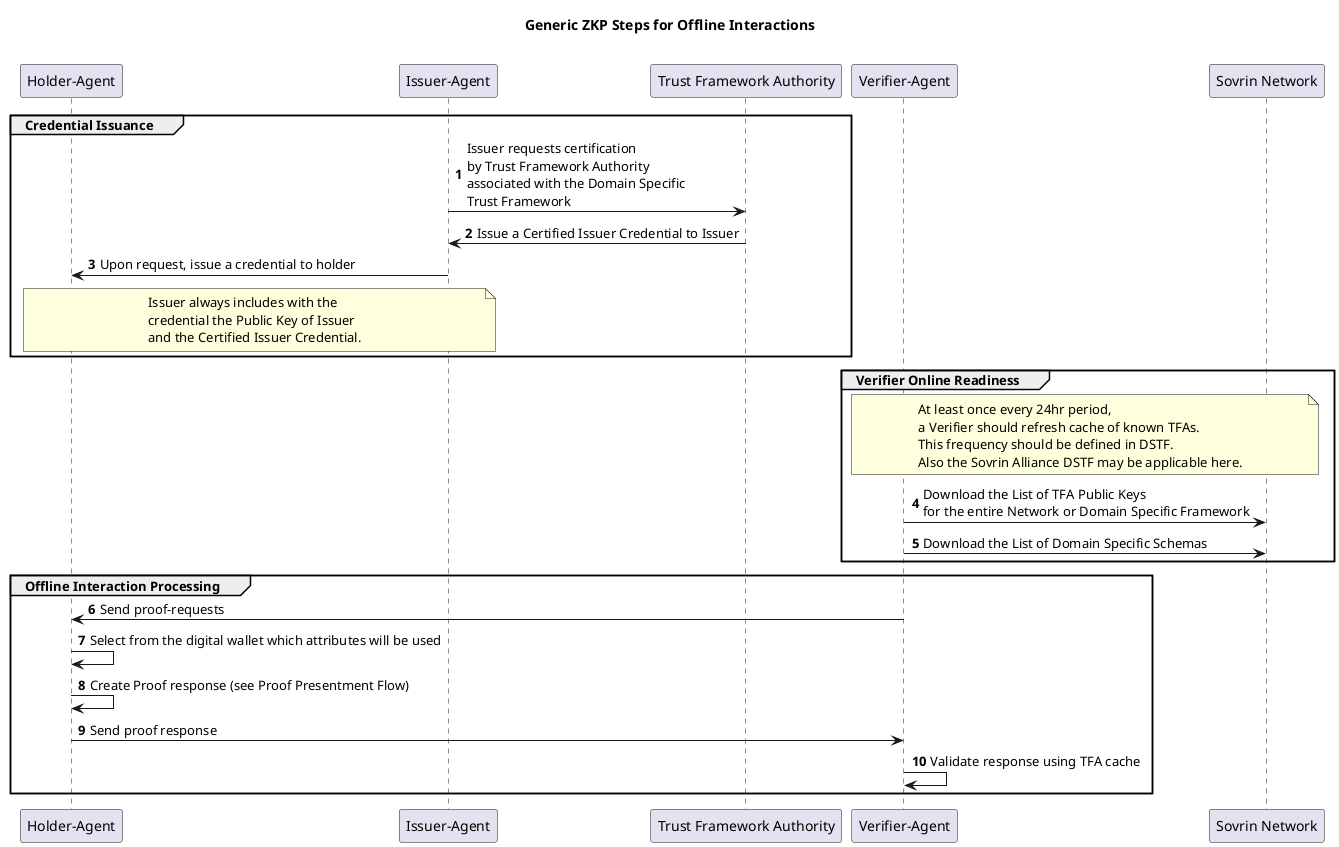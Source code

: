 @startuml

autonumber

title Generic ZKP Steps for Offline Interactions \n

participant "Sovrin Network" as SN
participant "Holder-Agent" as HA
participant "Issuer-Agent" as IA
participant "Trust Framework Authority" as TFA
participant "Verifier-Agent" as VA
participant "Sovrin Network" as SN

group Credential Issuance
IA->TFA: Issuer requests certification\nby Trust Framework Authority\nassociated with the Domain Specific\nTrust Framework
TFA->IA: Issue a Certified Issuer Credential to Issuer
IA->HA: Upon request, issue a credential to holder
note over HA, IA
  Issuer always includes with the
  credential the Public Key of Issuer
  and the Certified Issuer Credential.
end note
end

group Verifier Online Readiness
note over VA, SN
  At least once every 24hr period,
  a Verifier should refresh cache of known TFAs.
  This frequency should be defined in DSTF.
  Also the Sovrin Alliance DSTF may be applicable here.
end note
VA->SN: Download the List of TFA Public Keys\nfor the entire Network or Domain Specific Framework
VA->SN: Download the List of Domain Specific Schemas
end

group Offline Interaction Processing
VA->HA: Send proof-requests
HA->HA: Select from the digital wallet which attributes will be used
HA->HA: Create Proof response (see Proof Presentment Flow)
HA->VA: Send proof response
VA->VA: Validate response using TFA cache
end

@enduml
